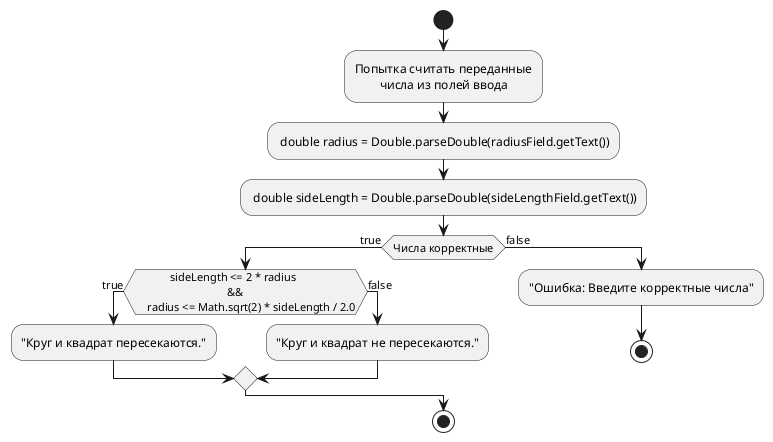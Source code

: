 @startuml
start
:Попытка считать переданные
        числа из полей ввода;
: double radius = Double.parseDouble(radiusField.getText());
: double sideLength = Double.parseDouble(sideLengthField.getText());
if (Числа корректные) then (true)
    if (            sideLength <= 2 * radius
                                &&
    radius <= Math.sqrt(2) * sideLength / 2.0) then (true)
    :"Круг и квадрат пересекаются.";
    else (false)
    :"Круг и квадрат не пересекаются.";
    endif
else (false)
  :"Ошибка: Введите корректные числа";
  stop
endif
stop
@enduml
